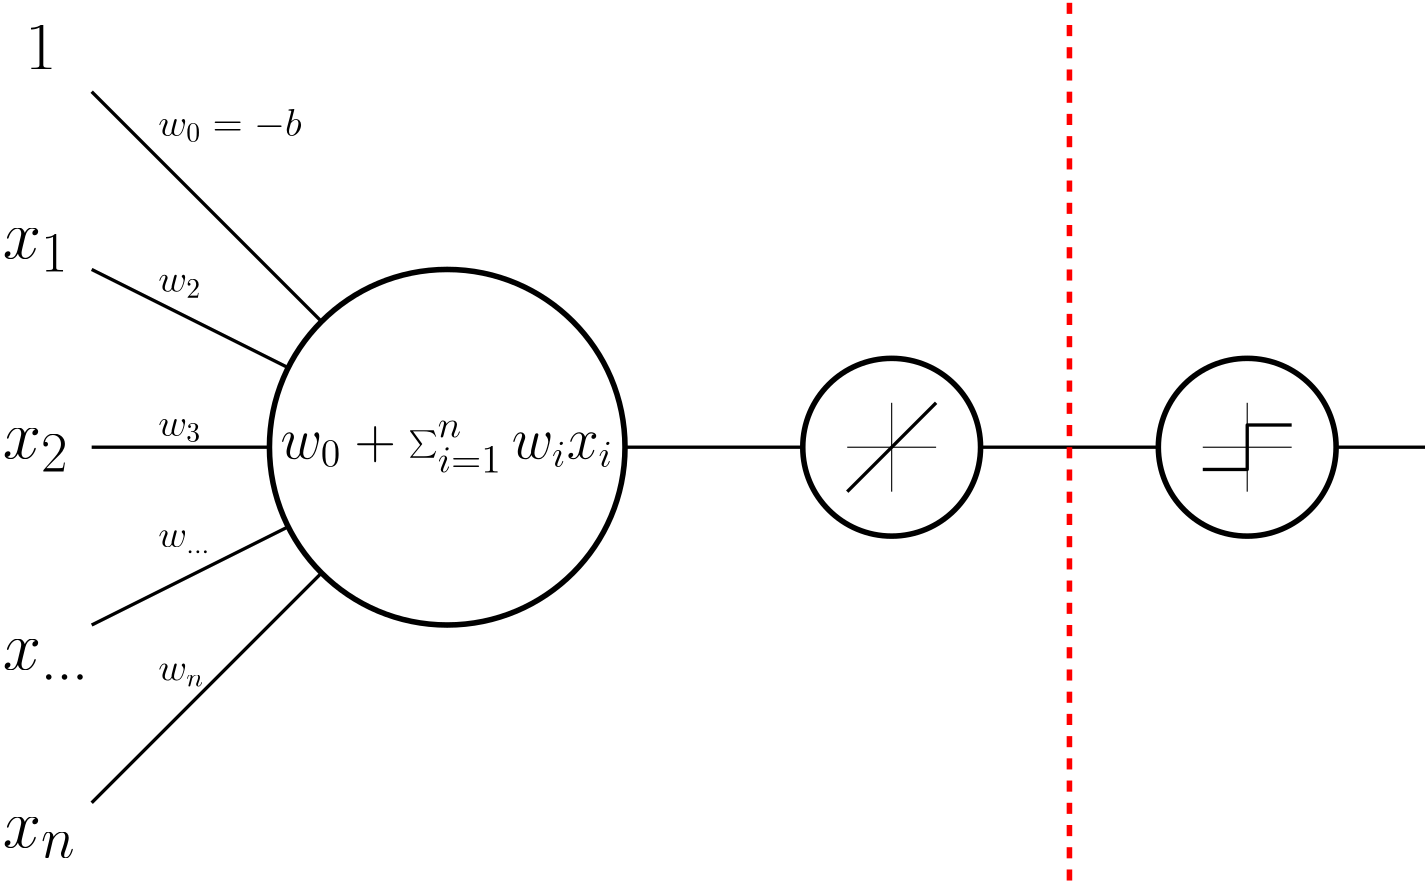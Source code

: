 <?xml version="1.0"?>
<!DOCTYPE ipe SYSTEM "ipe.dtd">
<ipe version="70206" creator="Ipe 7.2.7">
<info created="D:20180413161039" modified="D:20180414161418"/>
<ipestyle name="basic">
<symbol name="arrow/arc(spx)">
<path stroke="sym-stroke" fill="sym-stroke" pen="sym-pen">
0 0 m
-1 0.333 l
-1 -0.333 l
h
</path>
</symbol>
<symbol name="arrow/farc(spx)">
<path stroke="sym-stroke" fill="white" pen="sym-pen">
0 0 m
-1 0.333 l
-1 -0.333 l
h
</path>
</symbol>
<symbol name="arrow/ptarc(spx)">
<path stroke="sym-stroke" fill="sym-stroke" pen="sym-pen">
0 0 m
-1 0.333 l
-0.8 0 l
-1 -0.333 l
h
</path>
</symbol>
<symbol name="arrow/fptarc(spx)">
<path stroke="sym-stroke" fill="white" pen="sym-pen">
0 0 m
-1 0.333 l
-0.8 0 l
-1 -0.333 l
h
</path>
</symbol>
<symbol name="mark/circle(sx)" transformations="translations">
<path fill="sym-stroke">
0.6 0 0 0.6 0 0 e
0.4 0 0 0.4 0 0 e
</path>
</symbol>
<symbol name="mark/disk(sx)" transformations="translations">
<path fill="sym-stroke">
0.6 0 0 0.6 0 0 e
</path>
</symbol>
<symbol name="mark/fdisk(sfx)" transformations="translations">
<group>
<path fill="sym-fill">
0.5 0 0 0.5 0 0 e
</path>
<path fill="sym-stroke" fillrule="eofill">
0.6 0 0 0.6 0 0 e
0.4 0 0 0.4 0 0 e
</path>
</group>
</symbol>
<symbol name="mark/box(sx)" transformations="translations">
<path fill="sym-stroke" fillrule="eofill">
-0.6 -0.6 m
0.6 -0.6 l
0.6 0.6 l
-0.6 0.6 l
h
-0.4 -0.4 m
0.4 -0.4 l
0.4 0.4 l
-0.4 0.4 l
h
</path>
</symbol>
<symbol name="mark/square(sx)" transformations="translations">
<path fill="sym-stroke">
-0.6 -0.6 m
0.6 -0.6 l
0.6 0.6 l
-0.6 0.6 l
h
</path>
</symbol>
<symbol name="mark/fsquare(sfx)" transformations="translations">
<group>
<path fill="sym-fill">
-0.5 -0.5 m
0.5 -0.5 l
0.5 0.5 l
-0.5 0.5 l
h
</path>
<path fill="sym-stroke" fillrule="eofill">
-0.6 -0.6 m
0.6 -0.6 l
0.6 0.6 l
-0.6 0.6 l
h
-0.4 -0.4 m
0.4 -0.4 l
0.4 0.4 l
-0.4 0.4 l
h
</path>
</group>
</symbol>
<symbol name="mark/cross(sx)" transformations="translations">
<group>
<path fill="sym-stroke">
-0.43 -0.57 m
0.57 0.43 l
0.43 0.57 l
-0.57 -0.43 l
h
</path>
<path fill="sym-stroke">
-0.43 0.57 m
0.57 -0.43 l
0.43 -0.57 l
-0.57 0.43 l
h
</path>
</group>
</symbol>
<symbol name="arrow/fnormal(spx)">
<path stroke="sym-stroke" fill="white" pen="sym-pen">
0 0 m
-1 0.333 l
-1 -0.333 l
h
</path>
</symbol>
<symbol name="arrow/pointed(spx)">
<path stroke="sym-stroke" fill="sym-stroke" pen="sym-pen">
0 0 m
-1 0.333 l
-0.8 0 l
-1 -0.333 l
h
</path>
</symbol>
<symbol name="arrow/fpointed(spx)">
<path stroke="sym-stroke" fill="white" pen="sym-pen">
0 0 m
-1 0.333 l
-0.8 0 l
-1 -0.333 l
h
</path>
</symbol>
<symbol name="arrow/linear(spx)">
<path stroke="sym-stroke" pen="sym-pen">
-1 0.333 m
0 0 l
-1 -0.333 l
</path>
</symbol>
<symbol name="arrow/fdouble(spx)">
<path stroke="sym-stroke" fill="white" pen="sym-pen">
0 0 m
-1 0.333 l
-1 -0.333 l
h
-1 0 m
-2 0.333 l
-2 -0.333 l
h
</path>
</symbol>
<symbol name="arrow/double(spx)">
<path stroke="sym-stroke" fill="sym-stroke" pen="sym-pen">
0 0 m
-1 0.333 l
-1 -0.333 l
h
-1 0 m
-2 0.333 l
-2 -0.333 l
h
</path>
</symbol>
<pen name="heavier" value="0.8"/>
<pen name="fat" value="1.2"/>
<pen name="ultrafat" value="2"/>
<symbolsize name="large" value="5"/>
<symbolsize name="small" value="2"/>
<symbolsize name="tiny" value="1.1"/>
<arrowsize name="large" value="10"/>
<arrowsize name="small" value="5"/>
<arrowsize name="tiny" value="3"/>
<color name="red" value="1 0 0"/>
<color name="green" value="0 1 0"/>
<color name="blue" value="0 0 1"/>
<color name="yellow" value="1 1 0"/>
<color name="orange" value="1 0.647 0"/>
<color name="gold" value="1 0.843 0"/>
<color name="purple" value="0.627 0.125 0.941"/>
<color name="gray" value="0.745"/>
<color name="brown" value="0.647 0.165 0.165"/>
<color name="navy" value="0 0 0.502"/>
<color name="pink" value="1 0.753 0.796"/>
<color name="seagreen" value="0.18 0.545 0.341"/>
<color name="turquoise" value="0.251 0.878 0.816"/>
<color name="violet" value="0.933 0.51 0.933"/>
<color name="darkblue" value="0 0 0.545"/>
<color name="darkcyan" value="0 0.545 0.545"/>
<color name="darkgray" value="0.663"/>
<color name="darkgreen" value="0 0.392 0"/>
<color name="darkmagenta" value="0.545 0 0.545"/>
<color name="darkorange" value="1 0.549 0"/>
<color name="darkred" value="0.545 0 0"/>
<color name="lightblue" value="0.678 0.847 0.902"/>
<color name="lightcyan" value="0.878 1 1"/>
<color name="lightgray" value="0.827"/>
<color name="lightgreen" value="0.565 0.933 0.565"/>
<color name="lightyellow" value="1 1 0.878"/>
<dashstyle name="dashed" value="[4] 0"/>
<dashstyle name="dotted" value="[1 3] 0"/>
<dashstyle name="dash dotted" value="[4 2 1 2] 0"/>
<dashstyle name="dash dot dotted" value="[4 2 1 2 1 2] 0"/>
<textsize name="large" value="\large"/>
<textsize name="Large" value="\Large"/>
<textsize name="LARGE" value="\LARGE"/>
<textsize name="huge" value="\huge"/>
<textsize name="Huge" value="\Huge"/>
<textsize name="small" value="\small"/>
<textsize name="footnote" value="\footnotesize"/>
<textsize name="tiny" value="\tiny"/>
<textstyle name="center" begin="\begin{center}" end="\end{center}"/>
<textstyle name="itemize" begin="\begin{itemize}" end="\end{itemize}"/>
<textstyle name="item" begin="\begin{itemize}\item{}" end="\end{itemize}"/>
<gridsize name="4 pts" value="4"/>
<gridsize name="8 pts (~3 mm)" value="8"/>
<gridsize name="16 pts (~6 mm)" value="16"/>
<gridsize name="32 pts (~12 mm)" value="32"/>
<gridsize name="10 pts (~3.5 mm)" value="10"/>
<gridsize name="20 pts (~7 mm)" value="20"/>
<gridsize name="14 pts (~5 mm)" value="14"/>
<gridsize name="28 pts (~10 mm)" value="28"/>
<gridsize name="56 pts (~20 mm)" value="56"/>
<anglesize name="90 deg" value="90"/>
<anglesize name="60 deg" value="60"/>
<anglesize name="45 deg" value="45"/>
<anglesize name="30 deg" value="30"/>
<anglesize name="22.5 deg" value="22.5"/>
<opacity name="10%" value="0.1"/>
<opacity name="30%" value="0.3"/>
<opacity name="50%" value="0.5"/>
<opacity name="75%" value="0.75"/>
<tiling name="falling" angle="-60" step="4" width="1"/>
<tiling name="rising" angle="30" step="4" width="1"/>
</ipestyle>
<page>
<layer name="alpha"/>
<view layers="alpha" active="alpha"/>
<text layer="alpha" matrix="1 0 0 1 0 4" transformations="translations" pos="64 600" stroke="black" type="label" width="23.766" height="10.674" depth="4.78" valign="baseline" size="Huge" style="math">x_2</text>
<text matrix="1 0 0 1 0 8" transformations="translations" pos="64 668" stroke="black" type="label" width="23.766" height="10.674" depth="4.78" valign="baseline" size="Huge" style="math">x_1</text>
<text matrix="1 0 0 1 8 12" transformations="translations" pos="64 732" stroke="black" type="label" width="11.368" height="15.978" depth="0" valign="baseline" size="Huge" style="math">1</text>
<text matrix="1 0 0 1 0 -12" transformations="translations" pos="64 476" stroke="black" type="label" width="26.367" height="10.67" depth="3.72" valign="baseline" size="Huge" style="math">x_n</text>
<text transformations="translations" pos="120 612" stroke="black" type="label" width="15.521" height="6.179" depth="2.15" valign="baseline" size="Large" style="math">w_3</text>
<text transformations="translations" pos="120 664" stroke="black" type="label" width="15.521" height="6.179" depth="2.15" valign="baseline" size="Large" style="math">w_2</text>
<text transformations="translations" pos="120 720" stroke="black" type="label" width="51.547" height="9.965" depth="2.15" valign="baseline" size="Large" style="math">w_0 = -b</text>
<text matrix="1 0 0 1 0 4" transformations="translations" pos="120 520" stroke="black" type="label" width="16.519" height="6.179" depth="2.15" valign="baseline" size="Large" style="math">w_n</text>
<text transformations="translations" pos="64 528" stroke="black" type="label" width="31.15" height="10.67" depth="3.72" valign="baseline" size="Huge" style="math">x_{\dots}</text>
<text matrix="1 0 0 1 0 4" transformations="translations" pos="120 568" stroke="black" type="label" width="18.842" height="6.179" depth="2.15" valign="baseline" size="Large" style="math">w_{\dots}</text>
<path stroke="black" pen="fat">
96 736 m
224 608 l
</path>
<path stroke="black" pen="fat">
96 672 m
224 608 l
</path>
<path stroke="black" pen="fat">
96 608 m
224 608 l
</path>
<path stroke="black" pen="fat">
96 544 m
224 608 l
</path>
<path stroke="black" pen="fat">
96 480 m
224 608 l
</path>
<path stroke="black" pen="fat">
224 608 m
576 608 l
</path>
<path stroke="black" fill="1" pen="ultrafat">
64 0 0 64 224 608 e
</path>
<path matrix="1 0 0 1 32 0" stroke="black" fill="1" pen="ultrafat">
32 0 0 32 352 608 e
</path>
<path matrix="1 0 0 1 128 0" stroke="black" fill="1" pen="ultrafat">
32 0 0 32 384 608 e
</path>
<text matrix="1 0 0 1 -32 12" transformations="translations" pos="196 592" stroke="black" type="label" width="119.78" height="13.673" depth="5.11" valign="baseline" size="huge" style="math">w_0 + \sum_{i=1}^{n} w_i x_i</text>
<path matrix="1 0 0 1.66667 0 -405.333" stroke="red" dash="dashed" pen="ultrafat">
448 704 m
448 512 l
</path>
<path stroke="black">
384 592 m
384 624 l
</path>
<path stroke="black">
368 608 m
400 608 l
</path>
<path stroke="black">
512 592 m
512 624 l
</path>
<path stroke="black">
496 608 m
528 608 l
</path>
<path matrix="1 0 0 1 128 0" stroke="black" pen="fat">
368 600 m
384 600 l
384 616 l
400 616 l
</path>
<path stroke="black" pen="fat">
368 592 m
400 624 l
</path>
</page>
</ipe>
